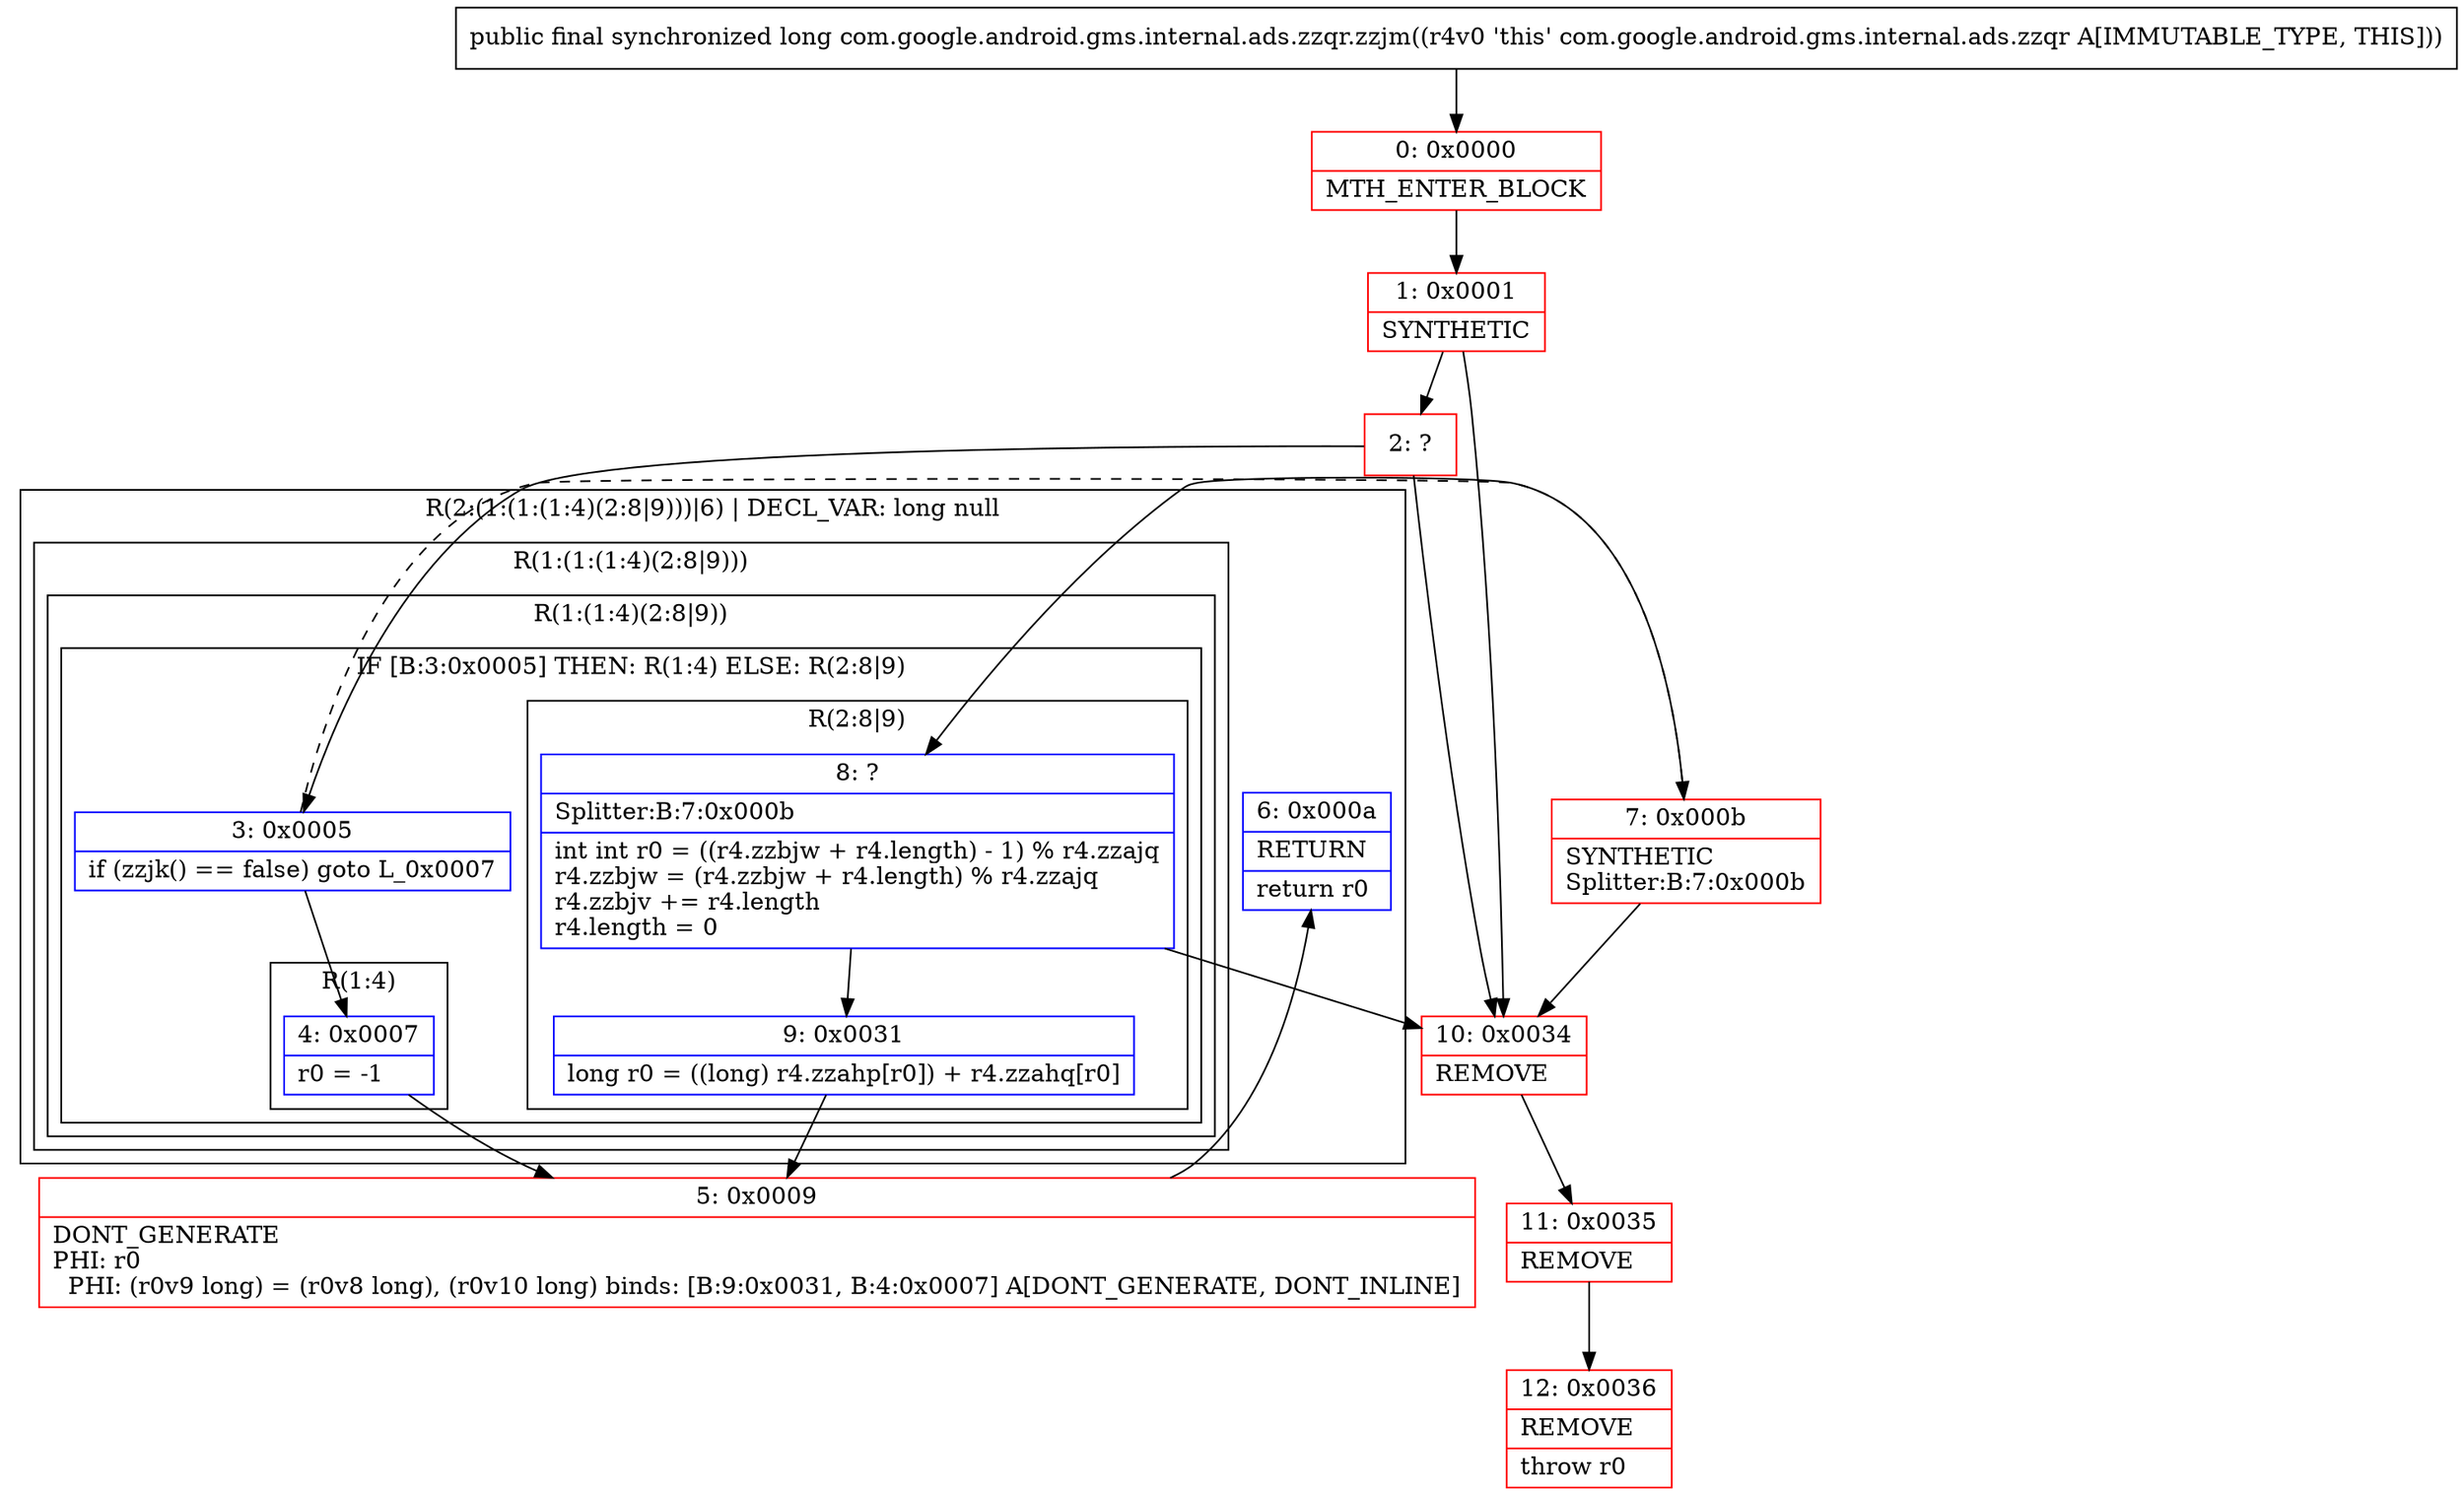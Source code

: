 digraph "CFG forcom.google.android.gms.internal.ads.zzqr.zzjm()J" {
subgraph cluster_Region_334277379 {
label = "R(2:(1:(1:(1:4)(2:8|9)))|6) | DECL_VAR: long null\l";
node [shape=record,color=blue];
subgraph cluster_Region_9498465 {
label = "R(1:(1:(1:4)(2:8|9)))";
node [shape=record,color=blue];
subgraph cluster_Region_1602974258 {
label = "R(1:(1:4)(2:8|9))";
node [shape=record,color=blue];
subgraph cluster_IfRegion_211882929 {
label = "IF [B:3:0x0005] THEN: R(1:4) ELSE: R(2:8|9)";
node [shape=record,color=blue];
Node_3 [shape=record,label="{3\:\ 0x0005|if (zzjk() == false) goto L_0x0007\l}"];
subgraph cluster_Region_1490131896 {
label = "R(1:4)";
node [shape=record,color=blue];
Node_4 [shape=record,label="{4\:\ 0x0007|r0 = \-1\l}"];
}
subgraph cluster_Region_1513716867 {
label = "R(2:8|9)";
node [shape=record,color=blue];
Node_8 [shape=record,label="{8\:\ ?|Splitter:B:7:0x000b\l|int int r0 = ((r4.zzbjw + r4.length) \- 1) % r4.zzajq\lr4.zzbjw = (r4.zzbjw + r4.length) % r4.zzajq\lr4.zzbjv += r4.length\lr4.length = 0\l}"];
Node_9 [shape=record,label="{9\:\ 0x0031|long r0 = ((long) r4.zzahp[r0]) + r4.zzahq[r0]\l}"];
}
}
}
}
Node_6 [shape=record,label="{6\:\ 0x000a|RETURN\l|return r0\l}"];
}
Node_0 [shape=record,color=red,label="{0\:\ 0x0000|MTH_ENTER_BLOCK\l}"];
Node_1 [shape=record,color=red,label="{1\:\ 0x0001|SYNTHETIC\l}"];
Node_2 [shape=record,color=red,label="{2\:\ ?}"];
Node_5 [shape=record,color=red,label="{5\:\ 0x0009|DONT_GENERATE\lPHI: r0 \l  PHI: (r0v9 long) = (r0v8 long), (r0v10 long) binds: [B:9:0x0031, B:4:0x0007] A[DONT_GENERATE, DONT_INLINE]\l}"];
Node_7 [shape=record,color=red,label="{7\:\ 0x000b|SYNTHETIC\lSplitter:B:7:0x000b\l}"];
Node_10 [shape=record,color=red,label="{10\:\ 0x0034|REMOVE\l}"];
Node_11 [shape=record,color=red,label="{11\:\ 0x0035|REMOVE\l}"];
Node_12 [shape=record,color=red,label="{12\:\ 0x0036|REMOVE\l|throw r0\l}"];
MethodNode[shape=record,label="{public final synchronized long com.google.android.gms.internal.ads.zzqr.zzjm((r4v0 'this' com.google.android.gms.internal.ads.zzqr A[IMMUTABLE_TYPE, THIS])) }"];
MethodNode -> Node_0;
Node_3 -> Node_4;
Node_3 -> Node_7[style=dashed];
Node_4 -> Node_5;
Node_8 -> Node_9;
Node_8 -> Node_10;
Node_9 -> Node_5;
Node_0 -> Node_1;
Node_1 -> Node_2;
Node_1 -> Node_10;
Node_2 -> Node_10;
Node_2 -> Node_3;
Node_5 -> Node_6;
Node_7 -> Node_8;
Node_7 -> Node_10;
Node_10 -> Node_11;
Node_11 -> Node_12;
}

